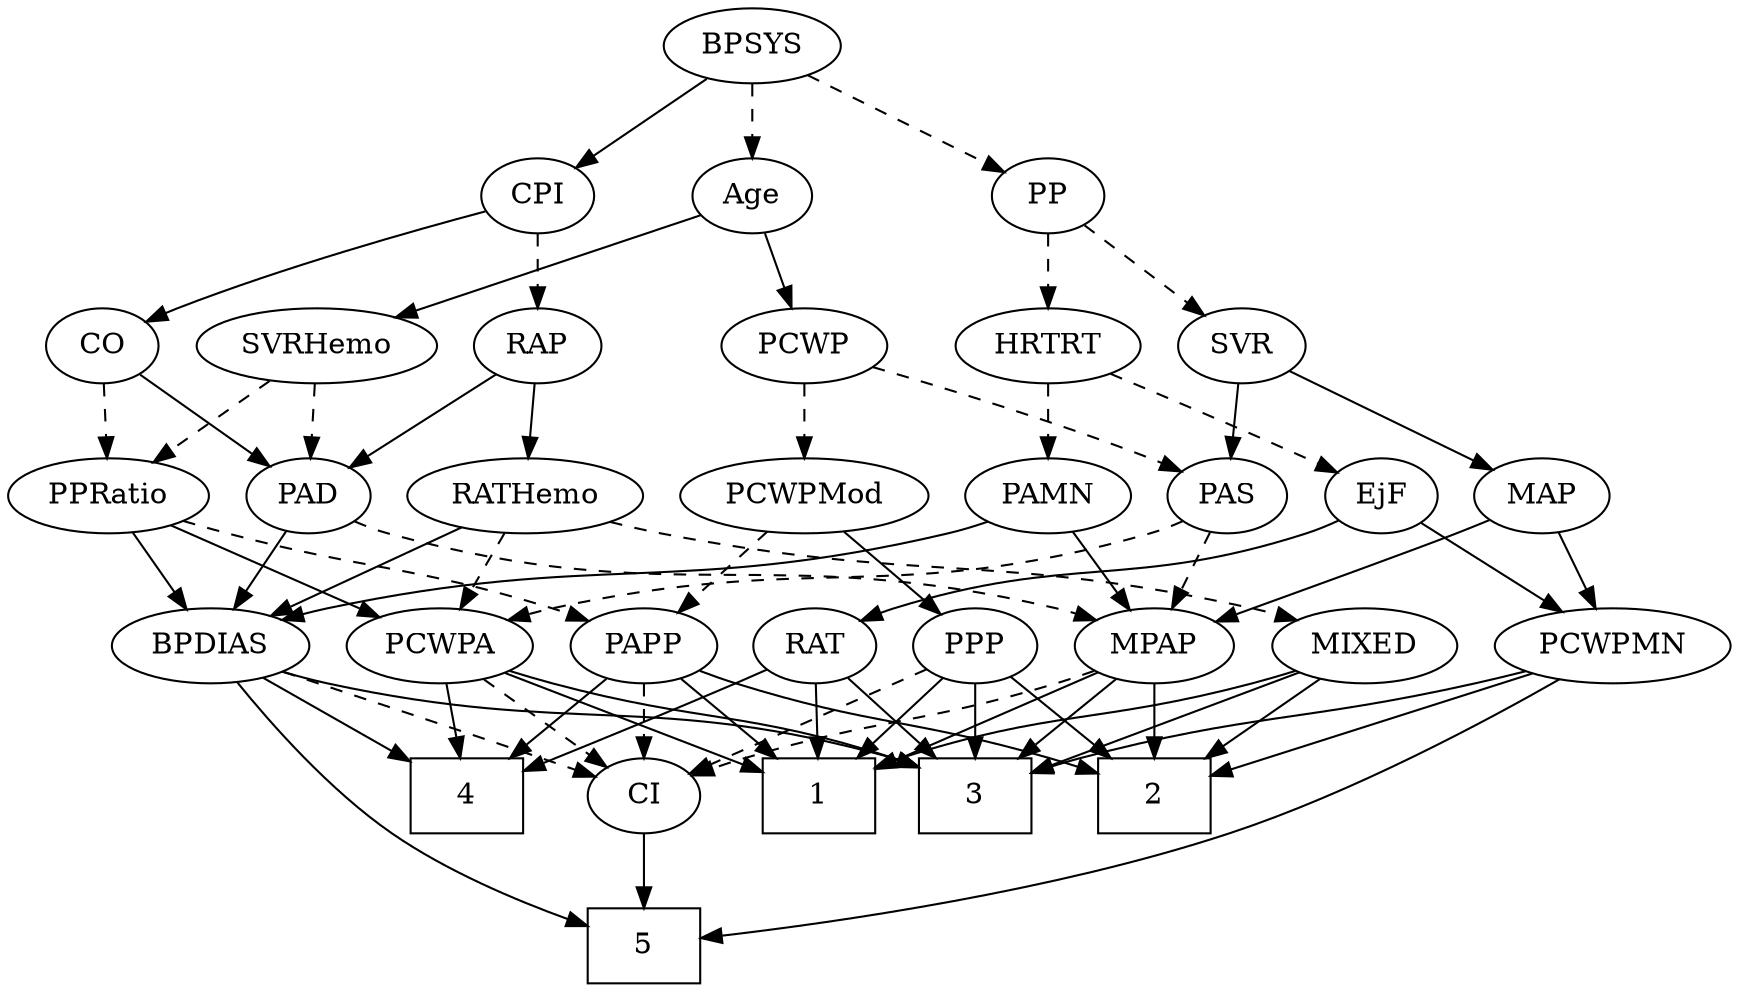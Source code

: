 strict digraph {
	graph [bb="0,0,751.69,468"];
	node [label="\N"];
	1	[height=0.5,
		pos="348.65,90",
		shape=box,
		width=0.75];
	2	[height=0.5,
		pos="500.65,90",
		shape=box,
		width=0.75];
	3	[height=0.5,
		pos="420.65,90",
		shape=box,
		width=0.75];
	4	[height=0.5,
		pos="190.65,90",
		shape=box,
		width=0.75];
	5	[height=0.5,
		pos="271.65,18",
		shape=box,
		width=0.75];
	Age	[height=0.5,
		pos="319.65,378",
		width=0.75];
	SVRHemo	[height=0.5,
		pos="130.65,306",
		width=1.3902];
	Age -> SVRHemo	[pos="e,164.22,319.43 296.47,368.42 266.07,357.16 212.12,337.17 174.02,323.07",
		style=solid];
	PCWP	[height=0.5,
		pos="340.65,306",
		width=0.97491];
	Age -> PCWP	[pos="e,335.46,324.28 324.73,360.05 327.07,352.26 329.9,342.82 332.52,334.08",
		style=solid];
	EjF	[height=0.5,
		pos="599.65,234",
		width=0.75];
	RAT	[height=0.5,
		pos="348.65,162",
		width=0.75827];
	EjF -> RAT	[pos="e,369.62,173.95 579.06,222.23 574.11,219.94 568.76,217.69 563.65,216 486.61,190.49 461.68,205.51 384.65,180 382.78,179.38 380.88,\
178.69 378.98,177.95",
		style=solid];
	PCWPMN	[height=0.5,
		pos="701.65,162",
		width=1.3902];
	EjF -> PCWPMN	[pos="e,679.3,178.34 617.88,220.49 632.52,210.44 653.41,196.11 670.66,184.27",
		style=solid];
	RAP	[height=0.5,
		pos="226.65,306",
		width=0.77632];
	PAD	[height=0.5,
		pos="125.65,234",
		width=0.79437];
	RAP -> PAD	[pos="e,144.4,247.99 208.12,292.16 192.7,281.47 170.52,266.1 153.04,253.99",
		style=solid];
	RATHemo	[height=0.5,
		pos="221.65,234",
		width=1.3721];
	RAP -> RATHemo	[pos="e,222.87,252.1 225.41,287.7 224.86,279.98 224.2,270.71 223.58,262.11",
		style=solid];
	MIXED	[height=0.5,
		pos="593.65,162",
		width=1.1193];
	MIXED -> 1	[pos="e,375.9,104.63 563.5,149.94 557.3,147.84 550.79,145.75 544.65,144 477.56,124.88 455.47,131.1 385.61,107.93",
		style=solid];
	MIXED -> 2	[pos="e,523.29,108.04 573.92,146.15 561.65,136.92 545.6,124.83 531.65,114.33",
		style=solid];
	MIXED -> 3	[pos="e,447.7,101.95 564.69,149.28 535.14,137.33 489.19,118.73 457.16,105.77",
		style=solid];
	MPAP	[height=0.5,
		pos="500.65,162",
		width=0.97491];
	MPAP -> 1	[pos="e,375.76,103.85 475.26,149.51 453.57,139.67 421.31,124.98 385.06,108.17",
		style=solid];
	MPAP -> 2	[pos="e,500.65,108.1 500.65,143.7 500.65,135.98 500.65,126.71 500.65,118.11",
		style=solid];
	MPAP -> 3	[pos="e,440.12,108.04 483.68,146.15 473.22,137 459.57,125.06 447.65,114.63",
		style=solid];
	CI	[height=0.5,
		pos="271.65,90",
		width=0.75];
	MPAP -> CI	[pos="e,293.55,100.78 473.84,150.04 468.21,147.9 462.27,145.78 456.65,144 393.76,124.07 375.29,128.69 312.65,108 309.5,106.96 306.25,105.79 \
303.03,104.56",
		style=dashed];
	BPSYS	[height=0.5,
		pos="319.65,450",
		width=1.0471];
	BPSYS -> Age	[pos="e,319.65,396.1 319.65,431.7 319.65,423.98 319.65,414.71 319.65,406.11",
		style=dashed];
	CPI	[height=0.5,
		pos="226.65,378",
		width=0.75];
	BPSYS -> CPI	[pos="e,244.01,392.07 300.38,434.5 286.37,423.95 267.28,409.58 252.03,398.1",
		style=solid];
	PP	[height=0.5,
		pos="446.65,378",
		width=0.75];
	BPSYS -> PP	[pos="e,426.22,390.26 343.53,435.83 364.41,424.33 394.79,407.58 417.17,395.25",
		style=dashed];
	PAD -> MPAP	[pos="e,474.46,174.33 147.34,221.97 152.57,219.68 158.22,217.51 163.65,216 290.04,180.82 329.38,211.88 456.65,180 459.31,179.33 462.03,\
178.55 464.75,177.69",
		style=dashed];
	BPDIAS	[height=0.5,
		pos="78.646,162",
		width=1.1735];
	PAD -> BPDIAS	[pos="e,89.925,179.8 114.98,217.12 109.26,208.59 102.07,197.89 95.601,188.25",
		style=solid];
	CO	[height=0.5,
		pos="35.646,306",
		width=0.75];
	CO -> PAD	[pos="e,108.18,248.58 52.575,291.83 65.979,281.41 84.917,266.68 100.15,254.83",
		style=solid];
	PPRatio	[height=0.5,
		pos="39.646,234",
		width=1.1013];
	CO -> PPRatio	[pos="e,38.669,252.1 36.635,287.7 37.076,279.98 37.606,270.71 38.097,262.11",
		style=dashed];
	PAS	[height=0.5,
		pos="527.65,234",
		width=0.75];
	PAS -> MPAP	[pos="e,507.19,179.96 521.25,216.41 518.13,208.34 514.31,198.43 510.81,189.35",
		style=dashed];
	PCWPA	[height=0.5,
		pos="180.65,162",
		width=1.1555];
	PAS -> PCWPA	[pos="e,211.05,174.37 507.13,222 502.17,219.72 496.81,217.54 491.65,216 379.41,182.61 344.6,206.97 230.65,180 227.43,179.24 224.14,178.36 \
220.84,177.4",
		style=dashed];
	PAMN	[height=0.5,
		pos="446.65,234",
		width=1.011];
	PAMN -> MPAP	[pos="e,488.19,179.15 459.17,216.76 465.92,208.02 474.38,197.05 481.89,187.31",
		style=solid];
	PAMN -> BPDIAS	[pos="e,109.67,174.38 419.84,221.73 413.93,219.56 407.64,217.51 401.65,216 283.39,186.26 248.47,207.4 129.65,180 126.27,179.22 122.8,178.31 \
119.34,177.32",
		style=solid];
	RATHemo -> MIXED	[pos="e,564.13,174.3 257.63,221.54 264.87,219.5 272.46,217.53 279.65,216 395.89,191.21 429.04,207.62 544.65,180 547.84,179.24 551.12,178.34 \
554.4,177.38",
		style=dashed];
	RATHemo -> PCWPA	[pos="e,190.48,179.79 211.72,216.05 206.89,207.8 200.97,197.7 195.6,188.54",
		style=dashed];
	RATHemo -> BPDIAS	[pos="e,105.39,176.09 193.39,219.17 170.83,208.13 139.06,192.58 114.67,180.64",
		style=solid];
	CPI -> RAP	[pos="e,226.65,324.1 226.65,359.7 226.65,351.98 226.65,342.71 226.65,334.11",
		style=dashed];
	CPI -> CO	[pos="e,56.792,317.47 202.44,369.65 171.68,360.09 117.11,342.44 71.646,324 69.821,323.26 67.956,322.47 66.082,321.66",
		style=solid];
	RAT -> 1	[pos="e,348.65,108.1 348.65,143.7 348.65,135.98 348.65,126.71 348.65,118.11",
		style=solid];
	RAT -> 3	[pos="e,402.95,108.2 363.56,146.5 372.78,137.54 384.84,125.81 395.5,115.45",
		style=solid];
	RAT -> 4	[pos="e,217.89,102.55 327,150.64 322.28,148.42 317.31,146.11 312.65,144 284.05,131.04 251.42,116.9 227.1,106.48",
		style=solid];
	SVR	[height=0.5,
		pos="532.65,306",
		width=0.77632];
	SVR -> PAS	[pos="e,528.87,252.1 531.41,287.7 530.86,279.98 530.2,270.71 529.58,262.11",
		style=solid];
	MAP	[height=0.5,
		pos="675.65,234",
		width=0.84854];
	SVR -> MAP	[pos="e,652.78,246.2 554.37,294.37 578.13,282.74 616.46,263.97 643.66,250.66",
		style=solid];
	PCWPMod	[height=0.5,
		pos="340.65,234",
		width=1.4443];
	PPP	[height=0.5,
		pos="420.65,162",
		width=0.75];
	PCWPMod -> PPP	[pos="e,404.99,176.7 358.8,217.12 370.22,207.12 385.07,194.13 397.35,183.38",
		style=solid];
	PAPP	[height=0.5,
		pos="271.65,162",
		width=0.88464];
	PCWPMod -> PAPP	[pos="e,286.62,178.19 324.64,216.76 315.51,207.5 303.91,195.73 293.9,185.58",
		style=dashed];
	PCWPA -> 1	[pos="e,321.53,102.3 209.53,148.97 237.89,137.15 281.25,119.08 312.02,106.26",
		style=solid];
	PCWPA -> 3	[pos="e,393.38,104.61 211.7,149.91 217.94,147.84 224.48,145.77 230.65,144 295.19,125.53 316.38,130.61 383.58,107.99",
		style=solid];
	PCWPA -> 4	[pos="e,188.2,108.1 183.12,143.7 184.22,135.98 185.54,126.71 186.77,118.11",
		style=solid];
	PCWPA -> CI	[pos="e,254.69,104.04 200.39,145.81 213.94,135.39 232.03,121.48 246.59,110.28",
		style=dashed];
	PCWPMN -> 2	[pos="e,527.68,100.41 667.09,148.97 630.98,136.39 574.52,116.73 537.55,103.85",
		style=solid];
	PCWPMN -> 3	[pos="e,447.86,102.34 664.63,149.84 657.37,147.79 649.79,145.75 642.65,144 564.25,124.81 542.12,130.63 464.65,108 462.24,107.3 459.78,\
106.52 457.31,105.69",
		style=solid];
	PCWPMN -> 5	[pos="e,298.68,21.723 678.9,145.88 647.99,126.01 590.38,91.373 536.65,72 458.19,43.714 360.92,29.156 308.79,22.9",
		style=solid];
	SVRHemo -> PAD	[pos="e,126.87,252.1 129.41,287.7 128.86,279.98 128.2,270.71 127.58,262.11",
		style=dashed];
	SVRHemo -> PPRatio	[pos="e,58.851,249.77 110.45,289.46 97.702,279.66 81.068,266.86 67.126,256.14",
		style=dashed];
	BPDIAS -> 3	[pos="e,393.47,104.87 109.68,149.66 116.21,147.56 123.11,145.54 129.65,144 237.91,118.54 273.01,139.54 383.6,107.79",
		style=solid];
	BPDIAS -> 4	[pos="e,163.4,108.03 101.58,146.67 116.84,137.13 137.2,124.4 154.61,113.52",
		style=solid];
	BPDIAS -> 5	[pos="e,244.28,27.54 89.503,144.3 102.87,124.81 127.2,92.635 154.65,72 178.93,53.744 210.5,39.909 234.73,30.96",
		style=solid];
	BPDIAS -> CI	[pos="e,248.78,99.725 110.17,149.89 140.18,139.27 186.56,122.75 226.65,108 230.7,106.51 234.96,104.92 239.17,103.35",
		style=dashed];
	MAP -> MPAP	[pos="e,527.66,173.5 651.58,222.64 646.34,220.42 640.82,218.11 635.65,216 617.3,208.5 570.45,190.18 537.1,177.18",
		style=solid];
	MAP -> PCWPMN	[pos="e,695.23,180.28 681.94,216.05 684.87,208.18 688.42,198.62 691.69,189.79",
		style=solid];
	PP -> SVR	[pos="e,515.82,320.69 463.23,363.5 475.88,353.21 493.5,338.86 507.83,327.2",
		style=dashed];
	HRTRT	[height=0.5,
		pos="446.65,306",
		width=1.1013];
	PP -> HRTRT	[pos="e,446.65,324.1 446.65,359.7 446.65,351.98 446.65,342.71 446.65,334.11",
		style=dashed];
	PPP -> 1	[pos="e,366.25,108.11 406.08,146.83 396.73,137.75 384.35,125.71 373.48,115.14",
		style=solid];
	PPP -> 2	[pos="e,481.2,108.02 436.45,147.17 446.99,137.95 461.11,125.6 473.42,114.82",
		style=solid];
	PPP -> 3	[pos="e,420.65,108.1 420.65,143.7 420.65,135.98 420.65,126.71 420.65,118.11",
		style=solid];
	PPP -> CI	[pos="e,293.32,101.14 399.33,150.92 394.5,148.64 389.4,146.24 384.65,144 356.85,130.92 325.2,116.08 302.47,105.43",
		style=dashed];
	PPRatio -> PCWPA	[pos="e,154.47,175.99 65.508,220.16 87.926,209.03 120.57,192.82 145.38,180.51",
		style=solid];
	PPRatio -> BPDIAS	[pos="e,69.199,179.96 48.889,216.41 53.484,208.16 59.142,198.01 64.285,188.78",
		style=solid];
	PPRatio -> PAPP	[pos="e,247.34,174.05 69.459,221.95 75.448,219.87 81.721,217.79 87.646,216 150.81,196.97 169.1,200.97 231.65,180 233.74,179.3 235.88,178.54 \
238.02,177.73",
		style=dashed];
	PCWP -> PAS	[pos="e,506.49,245.44 369.65,295.81 400.29,285.87 449.88,269.14 491.65,252 493.47,251.25 495.33,250.46 497.2,249.64",
		style=dashed];
	PCWP -> PCWPMod	[pos="e,340.65,252.1 340.65,287.7 340.65,279.98 340.65,270.71 340.65,262.11",
		style=dashed];
	CI -> 5	[pos="e,271.65,36.104 271.65,71.697 271.65,63.983 271.65,54.712 271.65,46.112",
		style=solid];
	PAPP -> 1	[pos="e,329.9,108.04 287.98,146.15 297.95,137.09 310.93,125.29 322.32,114.93",
		style=solid];
	PAPP -> 2	[pos="e,473.37,102.14 296.14,150.15 301.52,147.96 307.23,145.79 312.65,144 375.29,123.31 393.76,127.93 456.65,108 459.04,107.24 461.49,\
106.42 463.94,105.57",
		style=solid];
	PAPP -> 4	[pos="e,210.55,108.2 254.86,146.5 244.3,137.36 230.4,125.36 218.24,114.85",
		style=solid];
	PAPP -> CI	[pos="e,271.65,108.1 271.65,143.7 271.65,135.98 271.65,126.71 271.65,118.11",
		style=dashed];
	HRTRT -> EjF	[pos="e,578.35,245.12 474.13,292.7 497.87,282.04 533.09,266.14 563.65,252 565.43,251.17 567.27,250.32 569.12,249.46",
		style=dashed];
	HRTRT -> PAMN	[pos="e,446.65,252.1 446.65,287.7 446.65,279.98 446.65,270.71 446.65,262.11",
		style=dashed];
}
